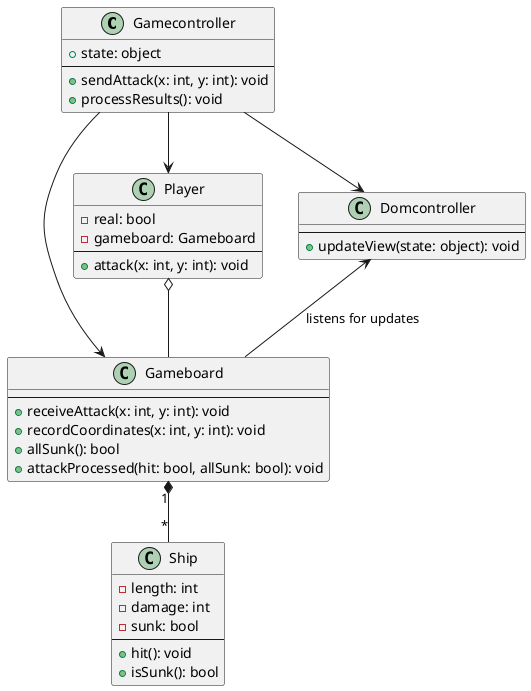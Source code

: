 @startuml

class Gamecontroller {
    + state: object
    --
    + sendAttack(x: int, y: int): void
    + processResults(): void
}

class Gameboard {
    --
    + receiveAttack(x: int, y: int): void
    + recordCoordinates(x: int, y: int): void
    + allSunk(): bool
    + attackProcessed(hit: bool, allSunk: bool): void
    }

class Ship {
    - length: int
    - damage: int
    - sunk: bool
    --
    + hit(): void
    + isSunk(): bool
}

class Player {
    - real: bool
    - gameboard: Gameboard
    --
    + attack(x: int, y: int): void
}

class Domcontroller {
    --
    + updateView(state: object): void
}

Gamecontroller -d-> Gameboard
Gamecontroller --> Player
Gamecontroller --> Domcontroller
Gameboard "1" *-- "*" Ship
Player o-- Gameboard
Domcontroller <-- Gameboard : listens for updates

@enduml